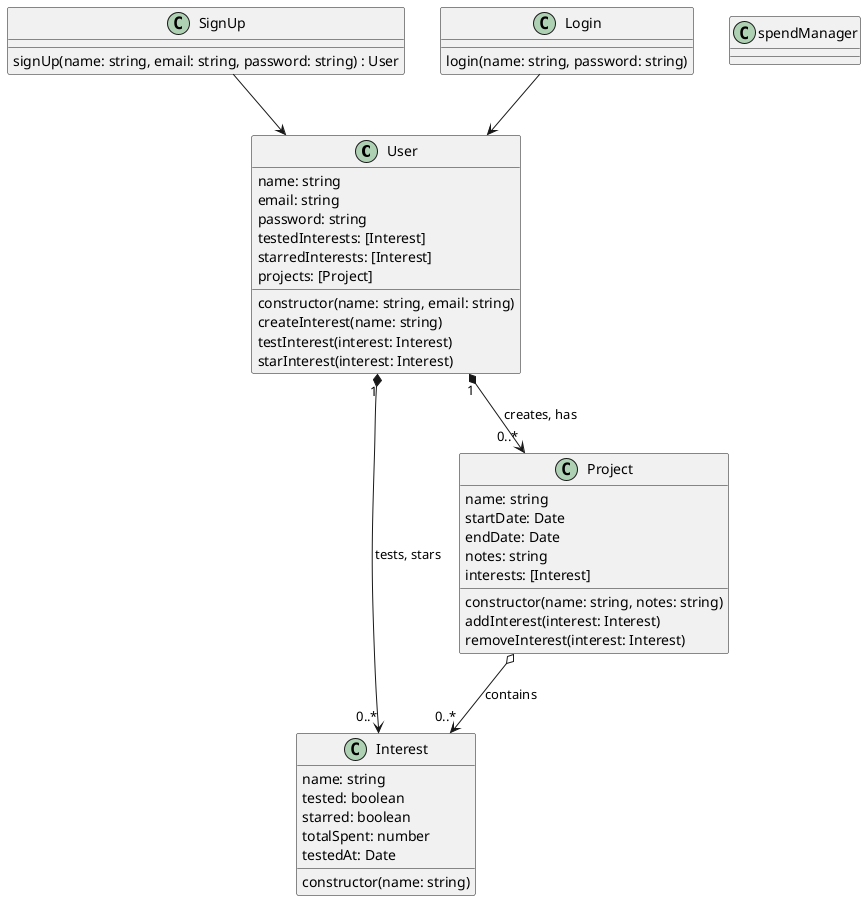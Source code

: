 @startuml Marketing-Project Class Diagram
class User {
    name: string
    email: string
    password: string
    testedInterests: [Interest]
    starredInterests: [Interest]
    projects: [Project]
    constructor(name: string, email: string)
    createInterest(name: string)
    testInterest(interest: Interest)
    starInterest(interest: Interest)
}

class Interest {
    name: string
    tested: boolean
    starred: boolean
    totalSpent: number
    testedAt: Date
    constructor(name: string)
}

class Project {
    name: string
    startDate: Date
    endDate: Date
    notes: string
    interests: [Interest]
    constructor(name: string, notes: string)
    addInterest(interest: Interest)
    removeInterest(interest: Interest)
}

class SignUp {
    signUp(name: string, email: string, password: string) : User
}

class Login {
    login(name: string, password: string)
}

class spendManager {}

SignUp --> User
Login --> User

User "1" *--> "0..*" Interest : tests, stars
User "1" *--> "0..*" Project : creates, has
Project o--> "0..*" Interest : contains

@enduml